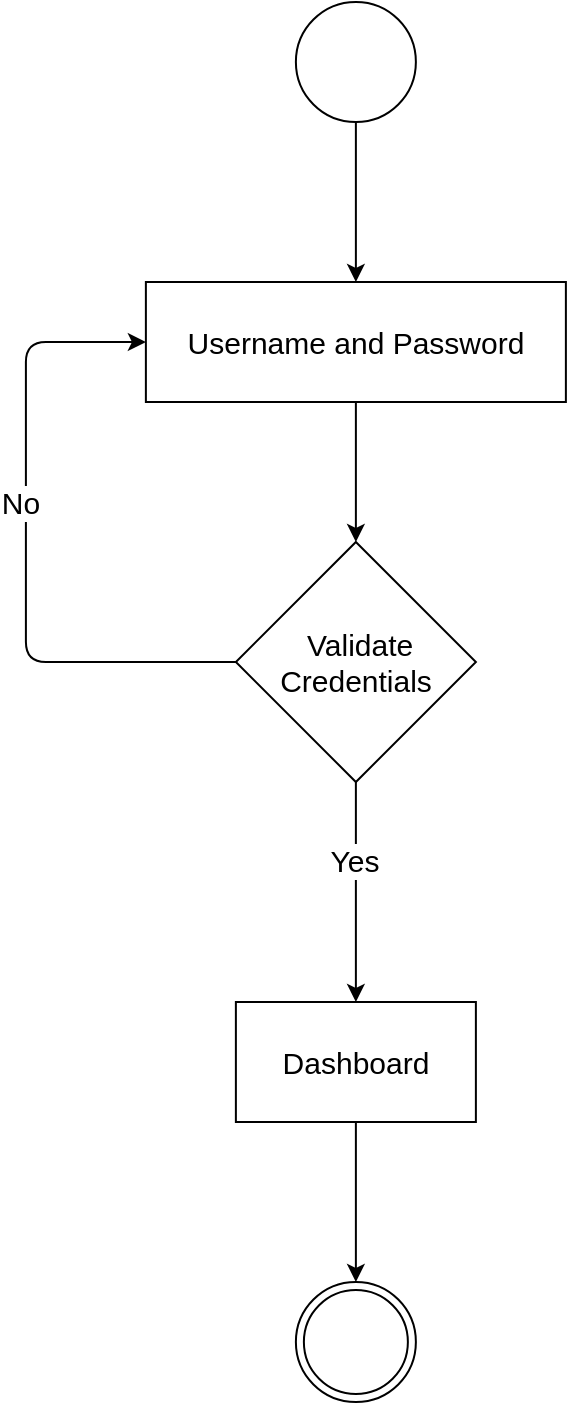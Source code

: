 <mxfile>
    <diagram id="PH_vss8K-VmZNLm1NRz3" name="Page-1">
        <mxGraphModel dx="1333" dy="971" grid="1" gridSize="10" guides="1" tooltips="1" connect="1" arrows="1" fold="1" page="1" pageScale="1" pageWidth="850" pageHeight="1100" math="0" shadow="0">
            <root>
                <mxCell id="0"/>
                <mxCell id="1" parent="0"/>
                <mxCell id="6" value="" style="edgeStyle=none;html=1;fontSize=15;" edge="1" parent="1" source="4" target="5">
                    <mxGeometry relative="1" as="geometry"/>
                </mxCell>
                <mxCell id="4" value="" style="ellipse;fontSize=15;" vertex="1" parent="1">
                    <mxGeometry x="377.94" y="190" width="60" height="60" as="geometry"/>
                </mxCell>
                <mxCell id="8" value="" style="edgeStyle=none;html=1;fontSize=15;" edge="1" parent="1" source="5" target="7">
                    <mxGeometry relative="1" as="geometry"/>
                </mxCell>
                <mxCell id="5" value="Username and Password" style="whiteSpace=wrap;html=1;fillColor=none;fontSize=15;align=center;" vertex="1" parent="1">
                    <mxGeometry x="302.94" y="330" width="210" height="60" as="geometry"/>
                </mxCell>
                <mxCell id="9" style="edgeStyle=orthogonalEdgeStyle;html=1;exitX=0;exitY=0.5;exitDx=0;exitDy=0;fontSize=15;entryX=0;entryY=0.5;entryDx=0;entryDy=0;" edge="1" parent="1" source="7" target="5">
                    <mxGeometry relative="1" as="geometry">
                        <mxPoint x="222.94" y="520.176" as="targetPoint"/>
                        <Array as="points">
                            <mxPoint x="242.94" y="520"/>
                            <mxPoint x="242.94" y="360"/>
                        </Array>
                    </mxGeometry>
                </mxCell>
                <mxCell id="18" value="No" style="edgeLabel;html=1;align=center;verticalAlign=middle;resizable=0;points=[];fontSize=15;" vertex="1" connectable="0" parent="9">
                    <mxGeometry x="-0.021" y="3" relative="1" as="geometry">
                        <mxPoint y="-26" as="offset"/>
                    </mxGeometry>
                </mxCell>
                <mxCell id="12" value="" style="edgeStyle=orthogonalEdgeStyle;html=1;fontSize=15;" edge="1" parent="1" source="7" target="11">
                    <mxGeometry relative="1" as="geometry"/>
                </mxCell>
                <mxCell id="17" value="Yes" style="edgeLabel;html=1;align=center;verticalAlign=middle;resizable=0;points=[];fontSize=15;" vertex="1" connectable="0" parent="12">
                    <mxGeometry x="-0.291" y="-1" relative="1" as="geometry">
                        <mxPoint as="offset"/>
                    </mxGeometry>
                </mxCell>
                <mxCell id="7" value="&amp;nbsp;Validate Credentials" style="rhombus;whiteSpace=wrap;html=1;fontSize=15;fillColor=none;" vertex="1" parent="1">
                    <mxGeometry x="347.94" y="460" width="120" height="120" as="geometry"/>
                </mxCell>
                <mxCell id="16" value="" style="edgeStyle=orthogonalEdgeStyle;html=1;fontSize=15;" edge="1" parent="1" source="11" target="15">
                    <mxGeometry relative="1" as="geometry"/>
                </mxCell>
                <mxCell id="11" value="Dashboard" style="whiteSpace=wrap;html=1;fontSize=15;fillColor=none;" vertex="1" parent="1">
                    <mxGeometry x="347.94" y="690" width="120" height="60" as="geometry"/>
                </mxCell>
                <mxCell id="15" value="" style="ellipse;html=1;shape=endState;fontSize=15;" vertex="1" parent="1">
                    <mxGeometry x="377.94" y="830" width="60" height="60" as="geometry"/>
                </mxCell>
            </root>
        </mxGraphModel>
    </diagram>
</mxfile>